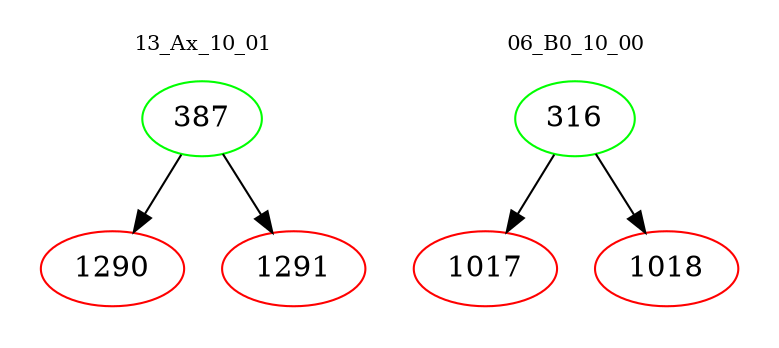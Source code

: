 digraph{
subgraph cluster_0 {
color = white
label = "13_Ax_10_01";
fontsize=10;
T0_387 [label="387", color="green"]
T0_387 -> T0_1290 [color="black"]
T0_1290 [label="1290", color="red"]
T0_387 -> T0_1291 [color="black"]
T0_1291 [label="1291", color="red"]
}
subgraph cluster_1 {
color = white
label = "06_B0_10_00";
fontsize=10;
T1_316 [label="316", color="green"]
T1_316 -> T1_1017 [color="black"]
T1_1017 [label="1017", color="red"]
T1_316 -> T1_1018 [color="black"]
T1_1018 [label="1018", color="red"]
}
}
